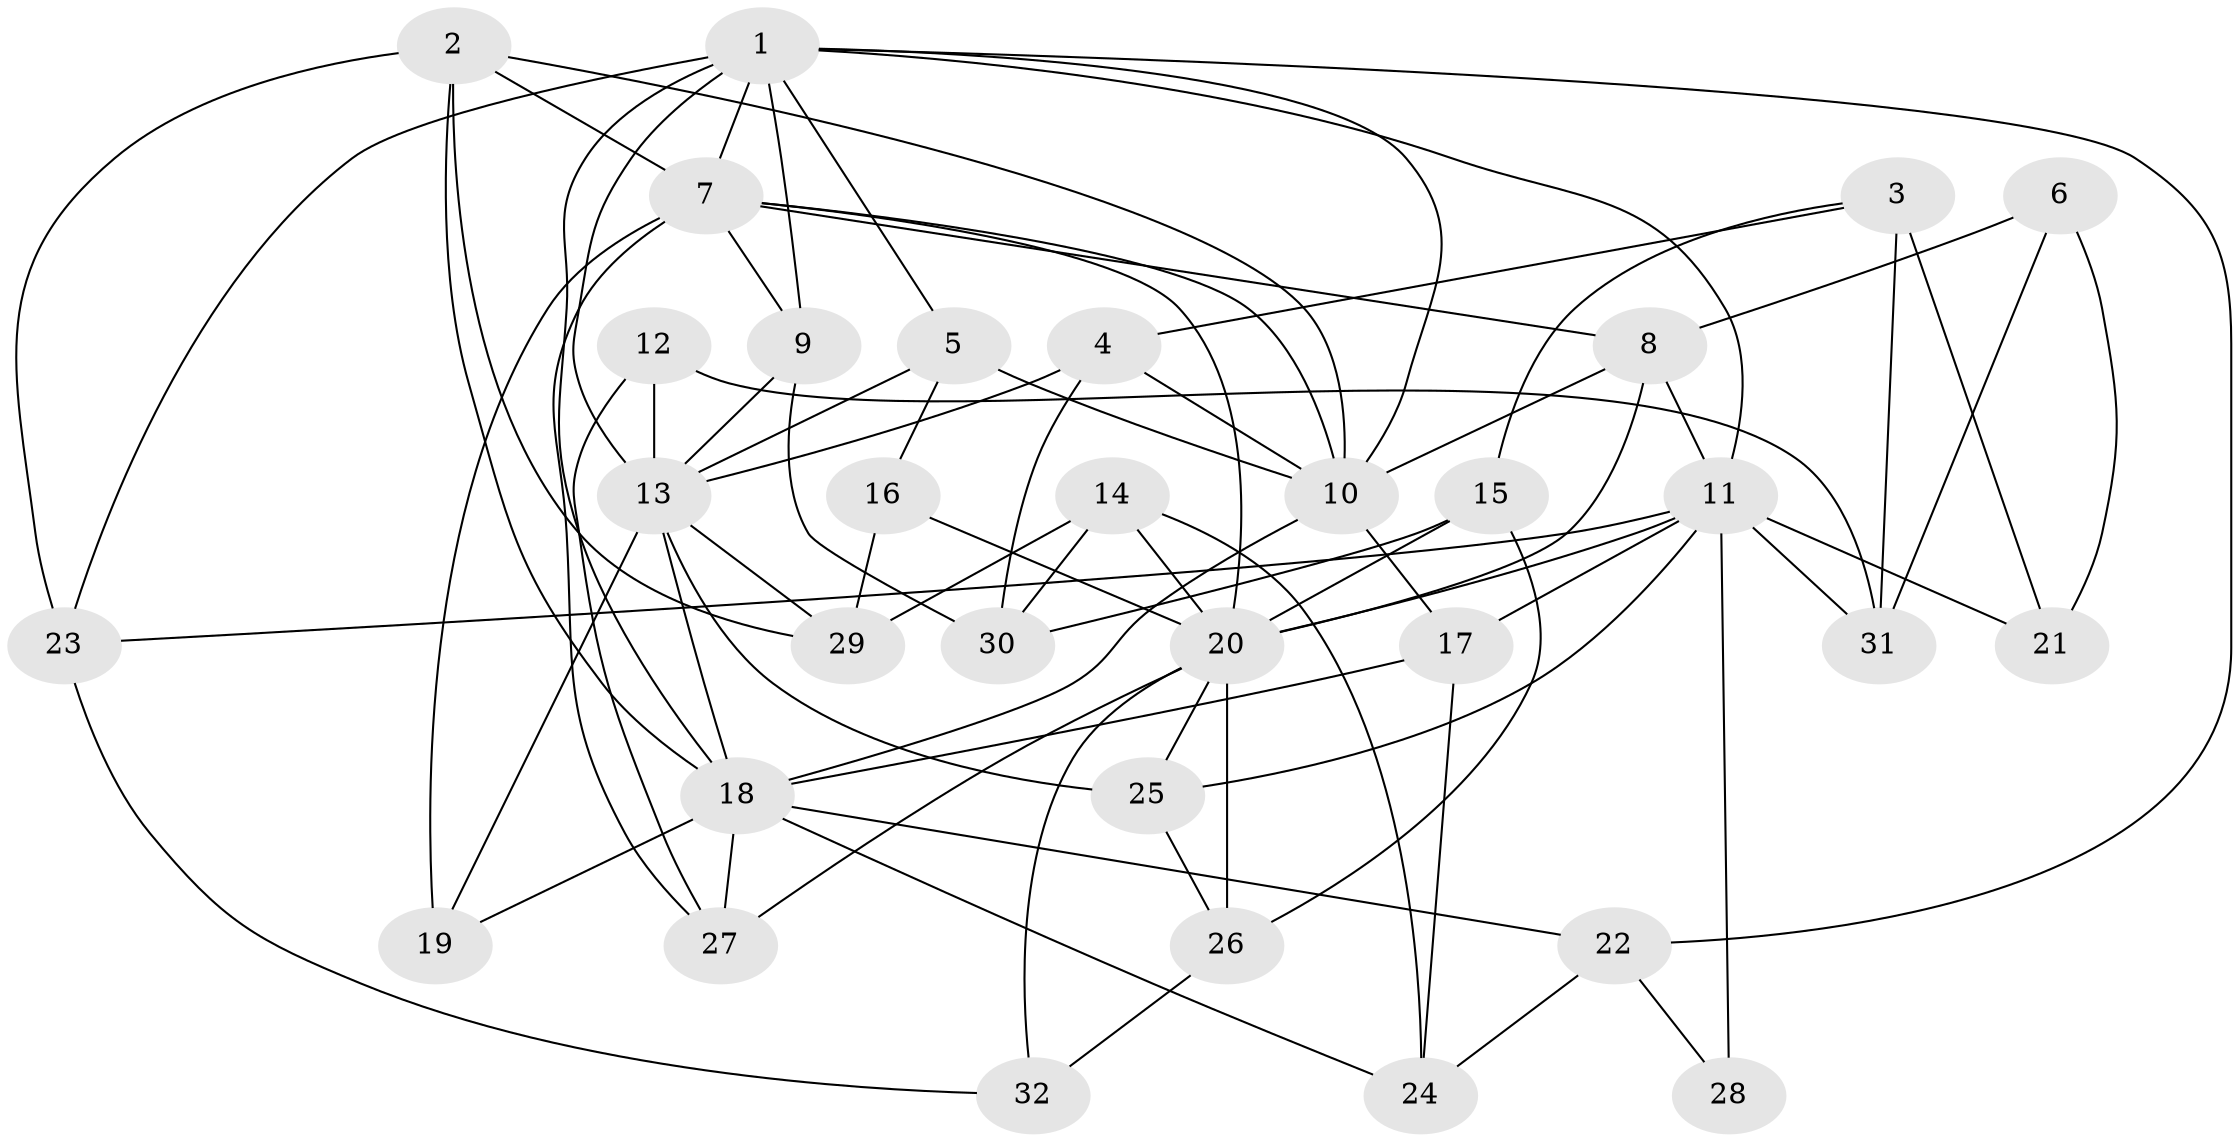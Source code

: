 // original degree distribution, {4: 1.0}
// Generated by graph-tools (version 1.1) at 2025/37/03/09/25 02:37:58]
// undirected, 32 vertices, 78 edges
graph export_dot {
graph [start="1"]
  node [color=gray90,style=filled];
  1;
  2;
  3;
  4;
  5;
  6;
  7;
  8;
  9;
  10;
  11;
  12;
  13;
  14;
  15;
  16;
  17;
  18;
  19;
  20;
  21;
  22;
  23;
  24;
  25;
  26;
  27;
  28;
  29;
  30;
  31;
  32;
  1 -- 5 [weight=1.0];
  1 -- 7 [weight=1.0];
  1 -- 9 [weight=1.0];
  1 -- 10 [weight=1.0];
  1 -- 11 [weight=1.0];
  1 -- 13 [weight=1.0];
  1 -- 18 [weight=1.0];
  1 -- 22 [weight=1.0];
  1 -- 23 [weight=2.0];
  2 -- 7 [weight=3.0];
  2 -- 10 [weight=1.0];
  2 -- 18 [weight=1.0];
  2 -- 23 [weight=2.0];
  2 -- 29 [weight=1.0];
  3 -- 4 [weight=1.0];
  3 -- 15 [weight=1.0];
  3 -- 21 [weight=1.0];
  3 -- 31 [weight=1.0];
  4 -- 10 [weight=1.0];
  4 -- 13 [weight=1.0];
  4 -- 30 [weight=1.0];
  5 -- 10 [weight=1.0];
  5 -- 13 [weight=1.0];
  5 -- 16 [weight=1.0];
  6 -- 8 [weight=2.0];
  6 -- 21 [weight=1.0];
  6 -- 31 [weight=1.0];
  7 -- 8 [weight=3.0];
  7 -- 9 [weight=1.0];
  7 -- 10 [weight=1.0];
  7 -- 19 [weight=1.0];
  7 -- 20 [weight=1.0];
  7 -- 27 [weight=1.0];
  8 -- 10 [weight=1.0];
  8 -- 11 [weight=1.0];
  8 -- 20 [weight=1.0];
  9 -- 13 [weight=1.0];
  9 -- 30 [weight=1.0];
  10 -- 17 [weight=1.0];
  10 -- 18 [weight=3.0];
  11 -- 17 [weight=1.0];
  11 -- 20 [weight=1.0];
  11 -- 21 [weight=2.0];
  11 -- 23 [weight=1.0];
  11 -- 25 [weight=1.0];
  11 -- 28 [weight=3.0];
  11 -- 31 [weight=1.0];
  12 -- 13 [weight=2.0];
  12 -- 27 [weight=1.0];
  12 -- 31 [weight=1.0];
  13 -- 18 [weight=1.0];
  13 -- 19 [weight=1.0];
  13 -- 25 [weight=1.0];
  13 -- 29 [weight=1.0];
  14 -- 20 [weight=1.0];
  14 -- 24 [weight=1.0];
  14 -- 29 [weight=1.0];
  14 -- 30 [weight=1.0];
  15 -- 20 [weight=1.0];
  15 -- 26 [weight=1.0];
  15 -- 30 [weight=1.0];
  16 -- 20 [weight=2.0];
  16 -- 29 [weight=1.0];
  17 -- 18 [weight=1.0];
  17 -- 24 [weight=1.0];
  18 -- 19 [weight=2.0];
  18 -- 22 [weight=1.0];
  18 -- 24 [weight=1.0];
  18 -- 27 [weight=1.0];
  20 -- 25 [weight=1.0];
  20 -- 26 [weight=1.0];
  20 -- 27 [weight=1.0];
  20 -- 32 [weight=2.0];
  22 -- 24 [weight=1.0];
  22 -- 28 [weight=1.0];
  23 -- 32 [weight=1.0];
  25 -- 26 [weight=1.0];
  26 -- 32 [weight=1.0];
}
